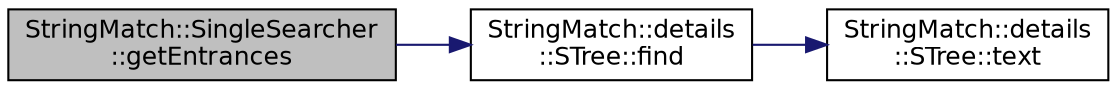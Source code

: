 digraph "StringMatch::SingleSearcher::getEntrances"
{
 // INTERACTIVE_SVG=YES
 // LATEX_PDF_SIZE
  edge [fontname="Helvetica",fontsize="12",labelfontname="Helvetica",labelfontsize="12"];
  node [fontname="Helvetica",fontsize="12",shape=record];
  rankdir="LR";
  Node1 [label="StringMatch::SingleSearcher\l::getEntrances",height=0.2,width=0.4,color="black", fillcolor="grey75", style="filled", fontcolor="black",tooltip="Complexity: O(|pattern|)"];
  Node1 -> Node2 [color="midnightblue",fontsize="12",style="solid"];
  Node2 [label="StringMatch::details\l::STree::find",height=0.2,width=0.4,color="black", fillcolor="white", style="filled",URL="$a00885.html#a7e7a62a9314218598864949074a35501",tooltip=" "];
  Node2 -> Node3 [color="midnightblue",fontsize="12",style="solid"];
  Node3 [label="StringMatch::details\l::STree::text",height=0.2,width=0.4,color="black", fillcolor="white", style="filled",URL="$a00885.html#a9bfc0629c543674dc05589fc389e366c",tooltip=" "];
}

